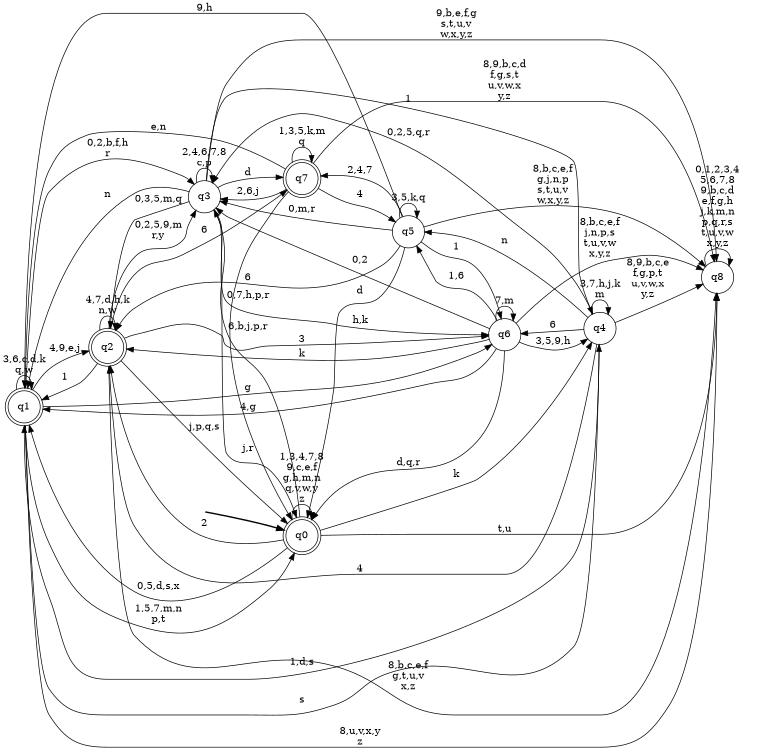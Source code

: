 digraph BlueStar {
__start0 [style = invis, shape = none, label = "", width = 0, height = 0];

rankdir=LR;
size="8,5";

s0 [style="rounded,filled", color="black", fillcolor="white" shape="doublecircle", label="q0"];
s1 [style="rounded,filled", color="black", fillcolor="white" shape="doublecircle", label="q1"];
s2 [style="rounded,filled", color="black", fillcolor="white" shape="doublecircle", label="q2"];
s3 [style="filled", color="black", fillcolor="white" shape="circle", label="q3"];
s4 [style="filled", color="black", fillcolor="white" shape="circle", label="q4"];
s5 [style="filled", color="black", fillcolor="white" shape="circle", label="q5"];
s6 [style="filled", color="black", fillcolor="white" shape="circle", label="q6"];
s7 [style="rounded,filled", color="black", fillcolor="white" shape="doublecircle", label="q7"];
s8 [style="filled", color="black", fillcolor="white" shape="circle", label="q8"];
subgraph cluster_main { 
	graph [pad=".75", ranksep="0.15", nodesep="0.15"];
	 style=invis; 
	__start0 -> s0 [penwidth=2];
}
s0 -> s0 [label="1,3,4,7,8\n9,c,e,f\ng,h,m,n\nq,v,w,y\nz"];
s0 -> s1 [label="0,5,d,s,x"];
s0 -> s2 [label="2"];
s0 -> s3 [label="6,b,j,p,r"];
s0 -> s4 [label="k"];
s0 -> s8 [label="t,u"];
s1 -> s0 [label="1,5,7,m,n\np,t"];
s1 -> s1 [label="3,6,c,d,k\nq,w"];
s1 -> s2 [label="4,9,e,j"];
s1 -> s3 [label="0,2,b,f,h\nr"];
s1 -> s4 [label="s"];
s1 -> s6 [label="g"];
s1 -> s8 [label="8,u,v,x,y\nz"];
s2 -> s0 [label="j,p,q,s"];
s2 -> s1 [label="1"];
s2 -> s2 [label="4,7,d,h,k\nn,w"];
s2 -> s3 [label="0,2,5,9,m\nr,y"];
s2 -> s6 [label="3"];
s2 -> s7 [label="6"];
s2 -> s8 [label="8,b,c,e,f\ng,t,u,v\nx,z"];
s3 -> s0 [label="j,r"];
s3 -> s1 [label="n"];
s3 -> s2 [label="0,3,5,m,q"];
s3 -> s3 [label="2,4,6,7,8\nc,p"];
s3 -> s4 [label="1"];
s3 -> s6 [label="h,k"];
s3 -> s7 [label="d"];
s3 -> s8 [label="9,b,e,f,g\ns,t,u,v\nw,x,y,z"];
s4 -> s1 [label="1,d,s"];
s4 -> s2 [label="4"];
s4 -> s3 [label="0,2,5,q,r"];
s4 -> s4 [label="3,7,h,j,k\nm"];
s4 -> s5 [label="n"];
s4 -> s6 [label="6"];
s4 -> s8 [label="8,9,b,c,e\nf,g,p,t\nu,v,w,x\ny,z"];
s5 -> s0 [label="d"];
s5 -> s1 [label="9,h"];
s5 -> s2 [label="6"];
s5 -> s3 [label="0,m,r"];
s5 -> s5 [label="3,5,k,q"];
s5 -> s6 [label="1"];
s5 -> s7 [label="2,4,7"];
s5 -> s8 [label="8,b,c,e,f\ng,j,n,p\ns,t,u,v\nw,x,y,z"];
s6 -> s0 [label="d,q,r"];
s6 -> s1 [label="4,g"];
s6 -> s2 [label="k"];
s6 -> s3 [label="0,2"];
s6 -> s4 [label="3,5,9,h"];
s6 -> s5 [label="1,6"];
s6 -> s6 [label="7,m"];
s6 -> s8 [label="8,b,c,e,f\nj,n,p,s\nt,u,v,w\nx,y,z"];
s7 -> s0 [label="0,7,h,p,r"];
s7 -> s1 [label="e,n"];
s7 -> s3 [label="2,6,j"];
s7 -> s5 [label="4"];
s7 -> s7 [label="1,3,5,k,m\nq"];
s7 -> s8 [label="8,9,b,c,d\nf,g,s,t\nu,v,w,x\ny,z"];
s8 -> s8 [label="0,1,2,3,4\n5,6,7,8\n9,b,c,d\ne,f,g,h\nj,k,m,n\np,q,r,s\nt,u,v,w\nx,y,z"];

}